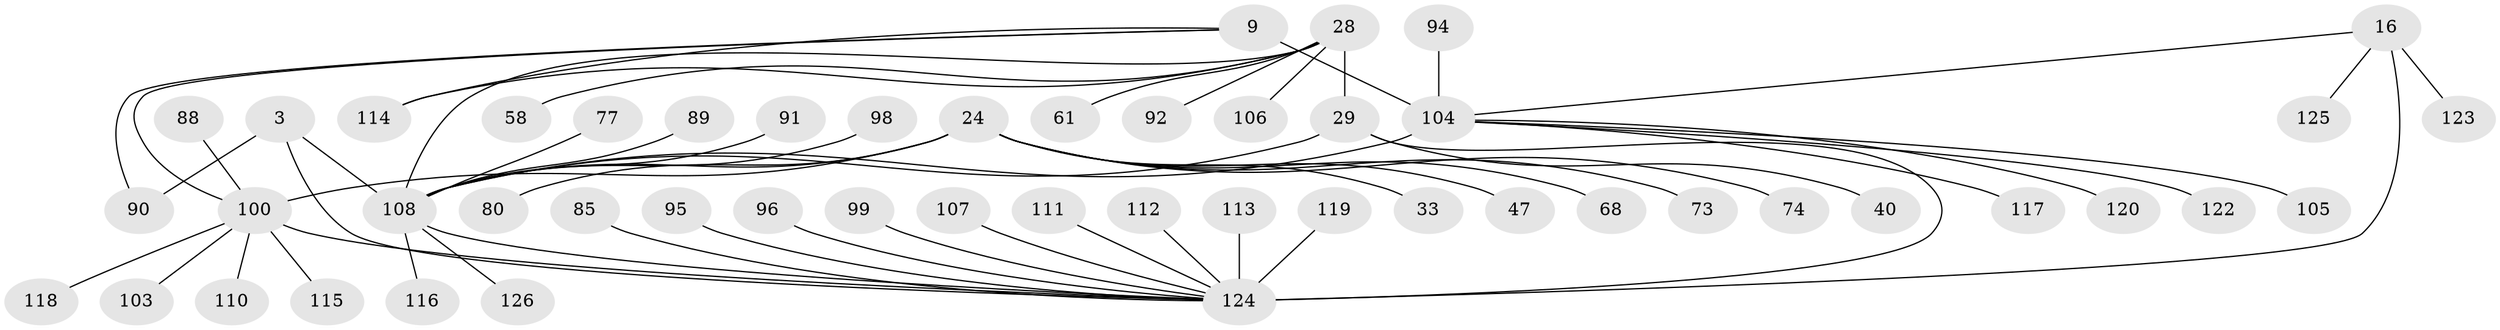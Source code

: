 // original degree distribution, {8: 0.031746031746031744, 6: 0.03968253968253968, 12: 0.015873015873015872, 11: 0.023809523809523808, 5: 0.015873015873015872, 10: 0.05555555555555555, 9: 0.015873015873015872, 15: 0.007936507936507936, 7: 0.03968253968253968, 1: 0.5952380952380952, 2: 0.1349206349206349, 4: 0.007936507936507936, 3: 0.015873015873015872}
// Generated by graph-tools (version 1.1) at 2025/58/03/04/25 21:58:38]
// undirected, 50 vertices, 57 edges
graph export_dot {
graph [start="1"]
  node [color=gray90,style=filled];
  3 [super="+2"];
  9 [super="+7"];
  16 [super="+13"];
  24 [super="+23"];
  28 [super="+27"];
  29 [super="+26"];
  33;
  40;
  47;
  58;
  61;
  68;
  73;
  74;
  77;
  80;
  85;
  88;
  89;
  90 [super="+83"];
  91;
  92;
  94;
  95 [super="+42"];
  96;
  98 [super="+32"];
  99;
  100 [super="+78+65+72+76"];
  103;
  104 [super="+75+82+84+87"];
  105;
  106;
  107;
  108 [super="+70+5+45+101+86"];
  110;
  111;
  112;
  113 [super="+102"];
  114;
  115;
  116;
  117;
  118;
  119;
  120;
  122;
  123 [super="+93"];
  124 [super="+97+121+18+17+46+31+36+48+51+53+56+60+71+79"];
  125;
  126 [super="+34"];
  3 -- 90;
  3 -- 124;
  3 -- 108 [weight=8];
  9 -- 114;
  9 -- 90;
  9 -- 104 [weight=8];
  9 -- 100;
  16 -- 125;
  16 -- 123;
  16 -- 124 [weight=9];
  16 -- 104;
  24 -- 47;
  24 -- 68;
  24 -- 80;
  24 -- 33;
  24 -- 73;
  24 -- 74;
  24 -- 108 [weight=3];
  24 -- 100 [weight=8];
  28 -- 29 [weight=6];
  28 -- 114;
  28 -- 61;
  28 -- 58;
  28 -- 106;
  28 -- 92;
  28 -- 108 [weight=3];
  29 -- 40;
  29 -- 124 [weight=3];
  29 -- 108 [weight=2];
  77 -- 108;
  85 -- 124;
  88 -- 100;
  89 -- 108;
  91 -- 108;
  94 -- 104;
  95 -- 124;
  96 -- 124;
  98 -- 108;
  99 -- 124;
  100 -- 103;
  100 -- 110;
  100 -- 115;
  100 -- 118;
  100 -- 124 [weight=2];
  104 -- 105;
  104 -- 117;
  104 -- 120;
  104 -- 122;
  104 -- 108 [weight=4];
  107 -- 124;
  108 -- 116;
  108 -- 126;
  108 -- 124 [weight=3];
  111 -- 124;
  112 -- 124;
  113 -- 124;
  119 -- 124;
}
